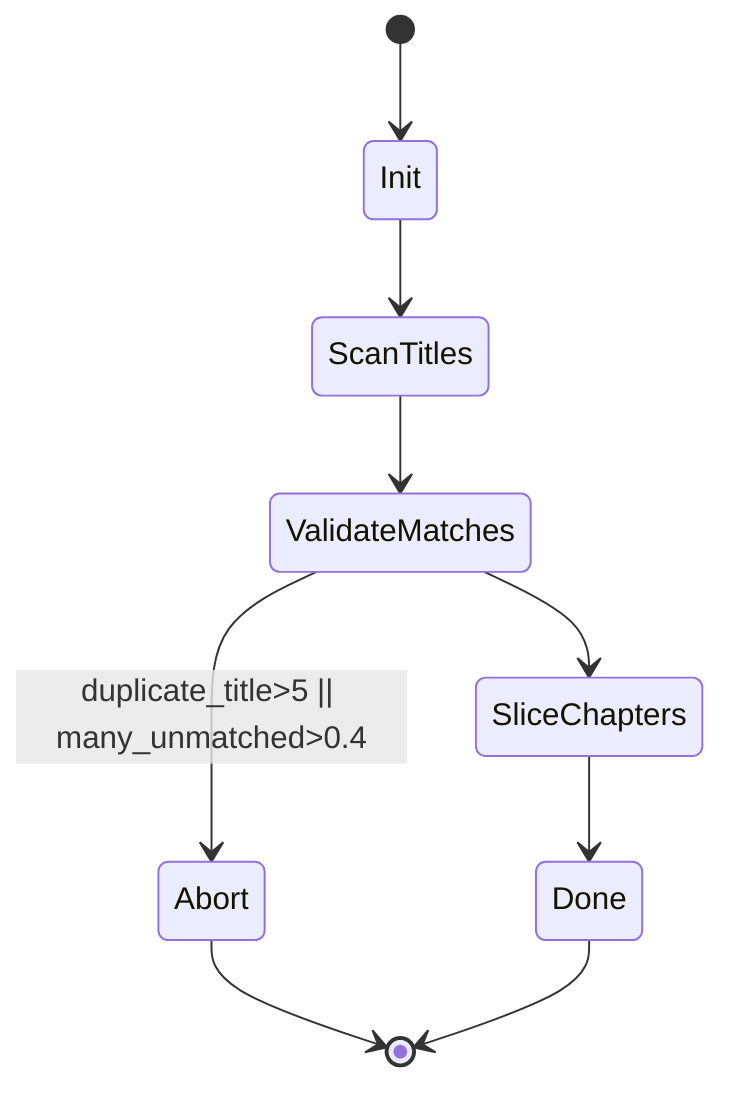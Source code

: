 stateDiagram-v2
  [*] --> Init
  Init --> ScanTitles
  ScanTitles --> ValidateMatches
  ValidateMatches --> Abort: duplicate_title>5 || many_unmatched>0.4
  ValidateMatches --> SliceChapters
  SliceChapters --> Done
  Abort --> [*]
  Done --> [*]